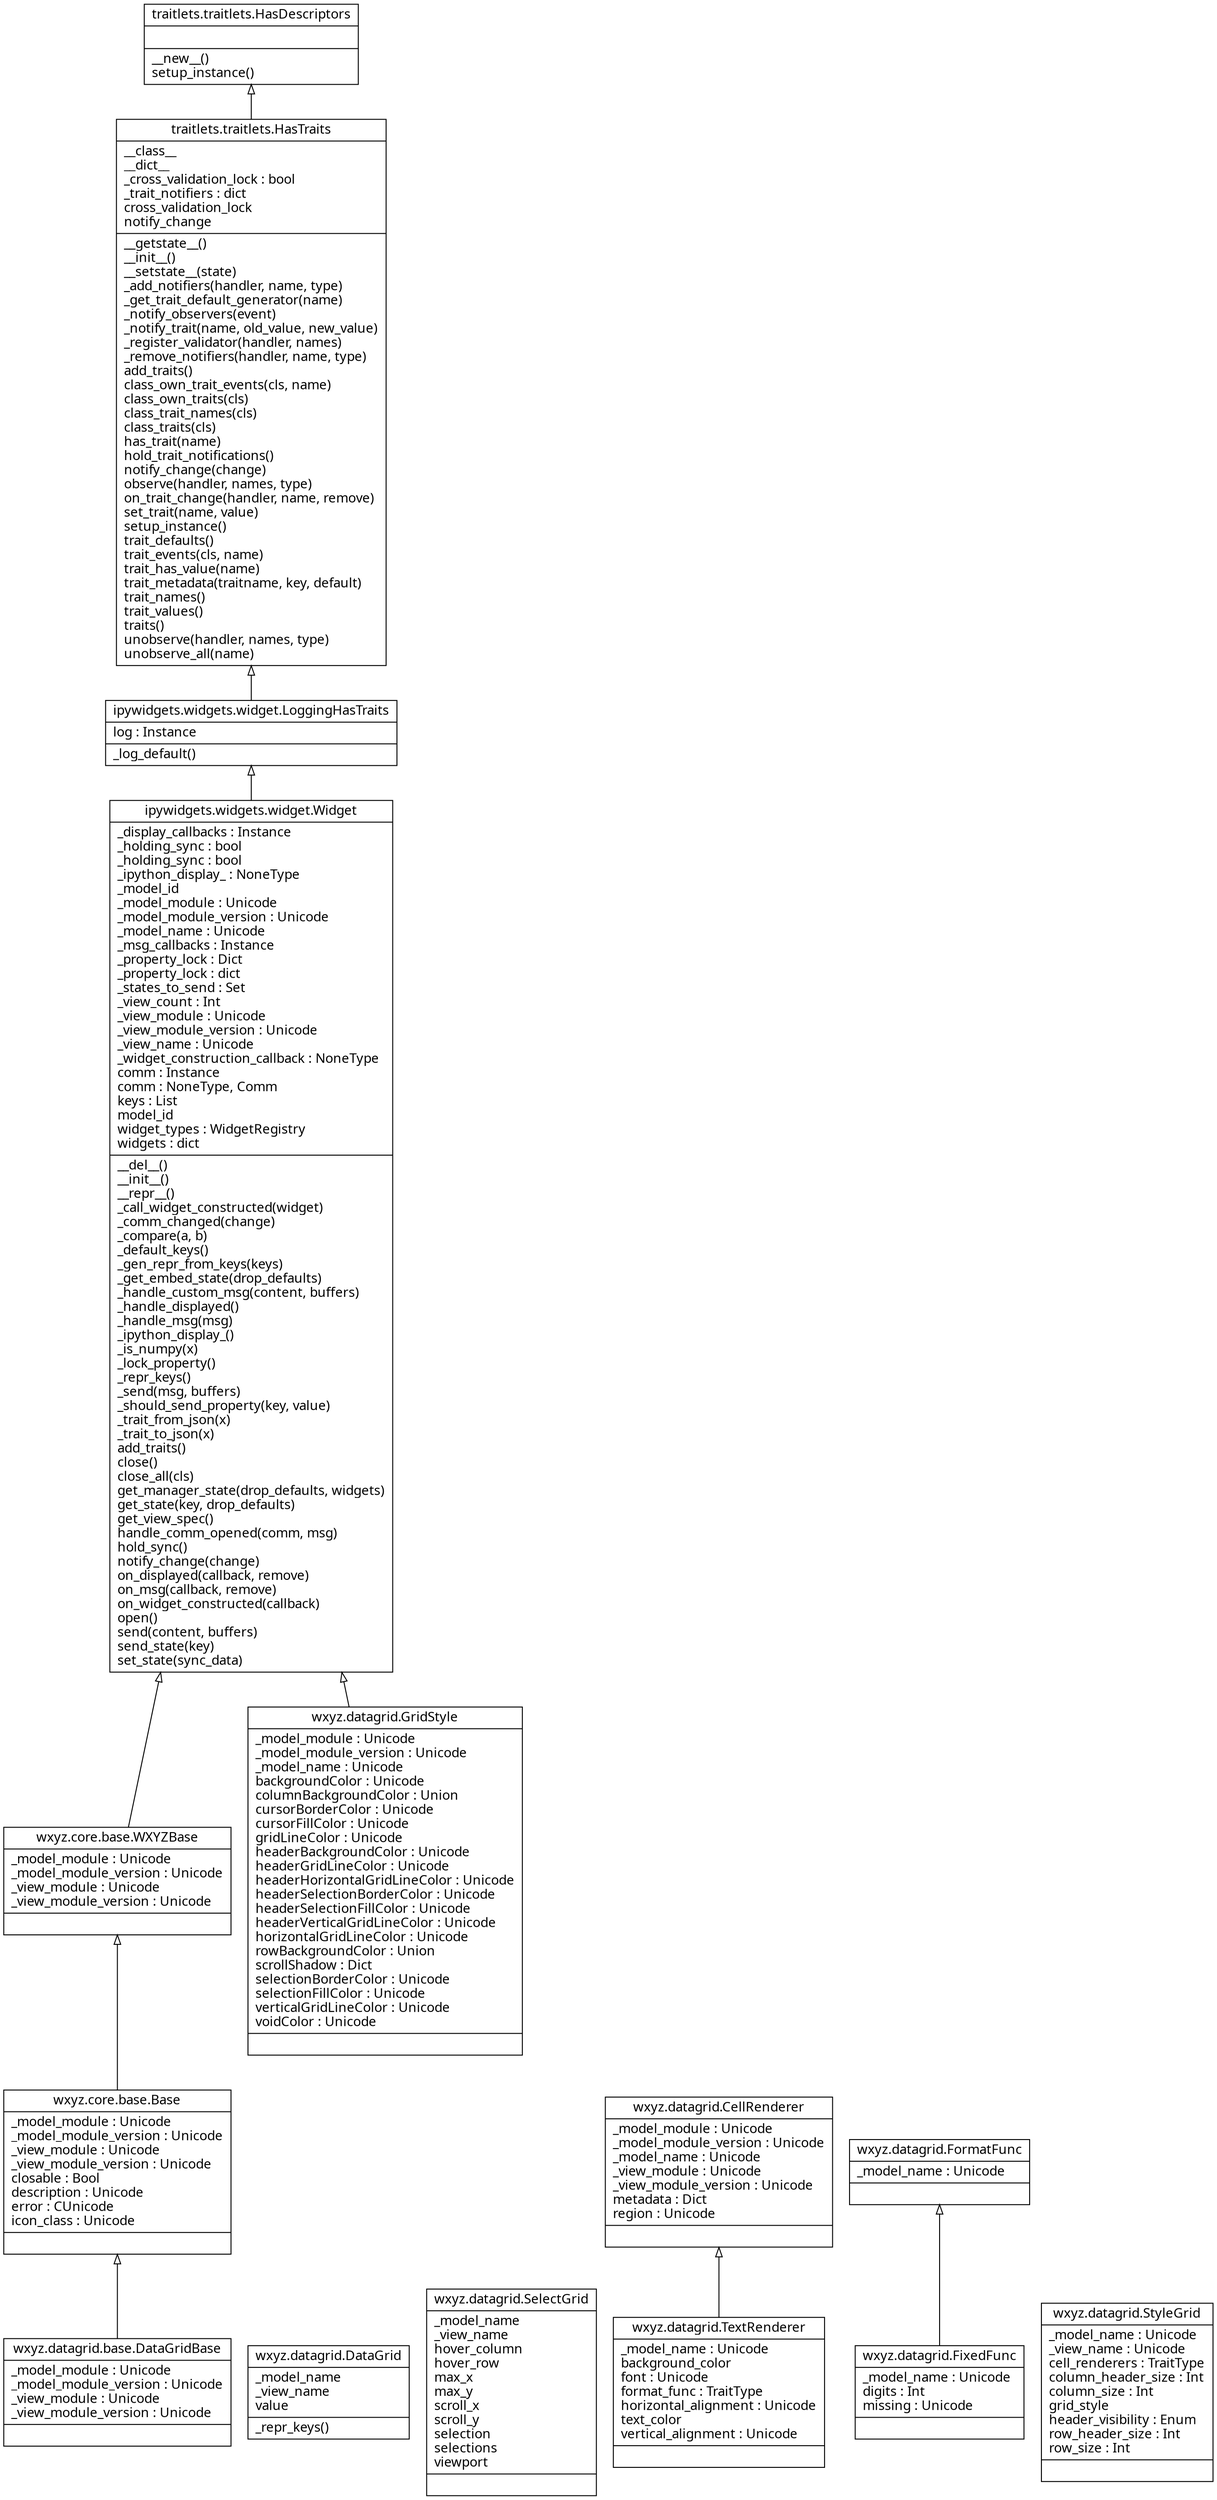 digraph "classes_datagrid" {

            graph [fontname = "sans-serif"];
            node [fontname = "sans-serif"];
            edge [fontname = "sans-serif"];
            
charset="utf-8"
rankdir=BT
"0" [label="{wxyz.datagrid.base.DataGridBase|_model_module : Unicode\l_model_module_version : Unicode\l_view_module : Unicode\l_view_module_version : Unicode\l|}", shape="record"];
"1" [label="{wxyz.datagrid.DataGrid|_model_name\l_view_name\lvalue\l|_repr_keys()\l}", shape="record"];
"2" [label="{wxyz.datagrid.SelectGrid|_model_name\l_view_name\lhover_column\lhover_row\lmax_x\lmax_y\lscroll_x\lscroll_y\lselection\lselections\lviewport\l|}", shape="record"];
"3" [label="{wxyz.datagrid.CellRenderer|_model_module : Unicode\l_model_module_version : Unicode\l_model_name : Unicode\l_view_module : Unicode\l_view_module_version : Unicode\lmetadata : Dict\lregion : Unicode\l|}", shape="record"];
"4" [label="{wxyz.datagrid.FixedFunc|_model_name : Unicode\ldigits : Int\lmissing : Unicode\l|}", shape="record"];
"5" [label="{wxyz.datagrid.FormatFunc|_model_name : Unicode\l|}", shape="record"];
"6" [label="{wxyz.datagrid.GridStyle|_model_module : Unicode\l_model_module_version : Unicode\l_model_name : Unicode\lbackgroundColor : Unicode\lcolumnBackgroundColor : Union\lcursorBorderColor : Unicode\lcursorFillColor : Unicode\lgridLineColor : Unicode\lheaderBackgroundColor : Unicode\lheaderGridLineColor : Unicode\lheaderHorizontalGridLineColor : Unicode\lheaderSelectionBorderColor : Unicode\lheaderSelectionFillColor : Unicode\lheaderVerticalGridLineColor : Unicode\lhorizontalGridLineColor : Unicode\lrowBackgroundColor : Union\lscrollShadow : Dict\lselectionBorderColor : Unicode\lselectionFillColor : Unicode\lverticalGridLineColor : Unicode\lvoidColor : Unicode\l|}", shape="record"];
"7" [label="{wxyz.datagrid.StyleGrid|_model_name : Unicode\l_view_name : Unicode\lcell_renderers : TraitType\lcolumn_header_size : Int\lcolumn_size : Int\lgrid_style\lheader_visibility : Enum\lrow_header_size : Int\lrow_size : Int\l|}", shape="record"];
"8" [label="{wxyz.datagrid.TextRenderer|_model_name : Unicode\lbackground_color\lfont : Unicode\lformat_func : TraitType\lhorizontal_alignment : Unicode\ltext_color\lvertical_alignment : Unicode\l|}", shape="record"];
"9" [label="{ipywidgets.widgets.widget.LoggingHasTraits|log : Instance\l|_log_default()\l}", shape="record"];
"10" [label="{ipywidgets.widgets.widget.Widget|_display_callbacks : Instance\l_holding_sync : bool\l_holding_sync : bool\l_ipython_display_ : NoneType\l_model_id\l_model_module : Unicode\l_model_module_version : Unicode\l_model_name : Unicode\l_msg_callbacks : Instance\l_property_lock : Dict\l_property_lock : dict\l_states_to_send : Set\l_view_count : Int\l_view_module : Unicode\l_view_module_version : Unicode\l_view_name : Unicode\l_widget_construction_callback : NoneType\lcomm : Instance\lcomm : NoneType, Comm\lkeys : List\lmodel_id\lwidget_types : WidgetRegistry\lwidgets : dict\l|__del__()\l__init__()\l__repr__()\l_call_widget_constructed(widget)\l_comm_changed(change)\l_compare(a, b)\l_default_keys()\l_gen_repr_from_keys(keys)\l_get_embed_state(drop_defaults)\l_handle_custom_msg(content, buffers)\l_handle_displayed()\l_handle_msg(msg)\l_ipython_display_()\l_is_numpy(x)\l_lock_property()\l_repr_keys()\l_send(msg, buffers)\l_should_send_property(key, value)\l_trait_from_json(x)\l_trait_to_json(x)\ladd_traits()\lclose()\lclose_all(cls)\lget_manager_state(drop_defaults, widgets)\lget_state(key, drop_defaults)\lget_view_spec()\lhandle_comm_opened(comm, msg)\lhold_sync()\lnotify_change(change)\lon_displayed(callback, remove)\lon_msg(callback, remove)\lon_widget_constructed(callback)\lopen()\lsend(content, buffers)\lsend_state(key)\lset_state(sync_data)\l}", shape="record"];
"11" [label="{traitlets.traitlets.HasDescriptors|\l|__new__()\lsetup_instance()\l}", shape="record"];
"12" [label="{traitlets.traitlets.HasTraits|__class__\l__dict__\l_cross_validation_lock : bool\l_trait_notifiers : dict\lcross_validation_lock\lnotify_change\l|__getstate__()\l__init__()\l__setstate__(state)\l_add_notifiers(handler, name, type)\l_get_trait_default_generator(name)\l_notify_observers(event)\l_notify_trait(name, old_value, new_value)\l_register_validator(handler, names)\l_remove_notifiers(handler, name, type)\ladd_traits()\lclass_own_trait_events(cls, name)\lclass_own_traits(cls)\lclass_trait_names(cls)\lclass_traits(cls)\lhas_trait(name)\lhold_trait_notifications()\lnotify_change(change)\lobserve(handler, names, type)\lon_trait_change(handler, name, remove)\lset_trait(name, value)\lsetup_instance()\ltrait_defaults()\ltrait_events(cls, name)\ltrait_has_value(name)\ltrait_metadata(traitname, key, default)\ltrait_names()\ltrait_values()\ltraits()\lunobserve(handler, names, type)\lunobserve_all(name)\l}", shape="record"];
"13" [label="{wxyz.core.base.Base|_model_module : Unicode\l_model_module_version : Unicode\l_view_module : Unicode\l_view_module_version : Unicode\lclosable : Bool\ldescription : Unicode\lerror : CUnicode\licon_class : Unicode\l|}", shape="record"];
"14" [label="{wxyz.core.base.WXYZBase|_model_module : Unicode\l_model_module_version : Unicode\l_view_module : Unicode\l_view_module_version : Unicode\l|}", shape="record"];
"0" -> "13" [arrowhead="empty", arrowtail="none"];
"4" -> "5" [arrowhead="empty", arrowtail="none"];
"6" -> "10" [arrowhead="empty", arrowtail="none"];
"8" -> "3" [arrowhead="empty", arrowtail="none"];
"9" -> "12" [arrowhead="empty", arrowtail="none"];
"10" -> "9" [arrowhead="empty", arrowtail="none"];
"12" -> "11" [arrowhead="empty", arrowtail="none"];
"13" -> "14" [arrowhead="empty", arrowtail="none"];
"14" -> "10" [arrowhead="empty", arrowtail="none"];
}
